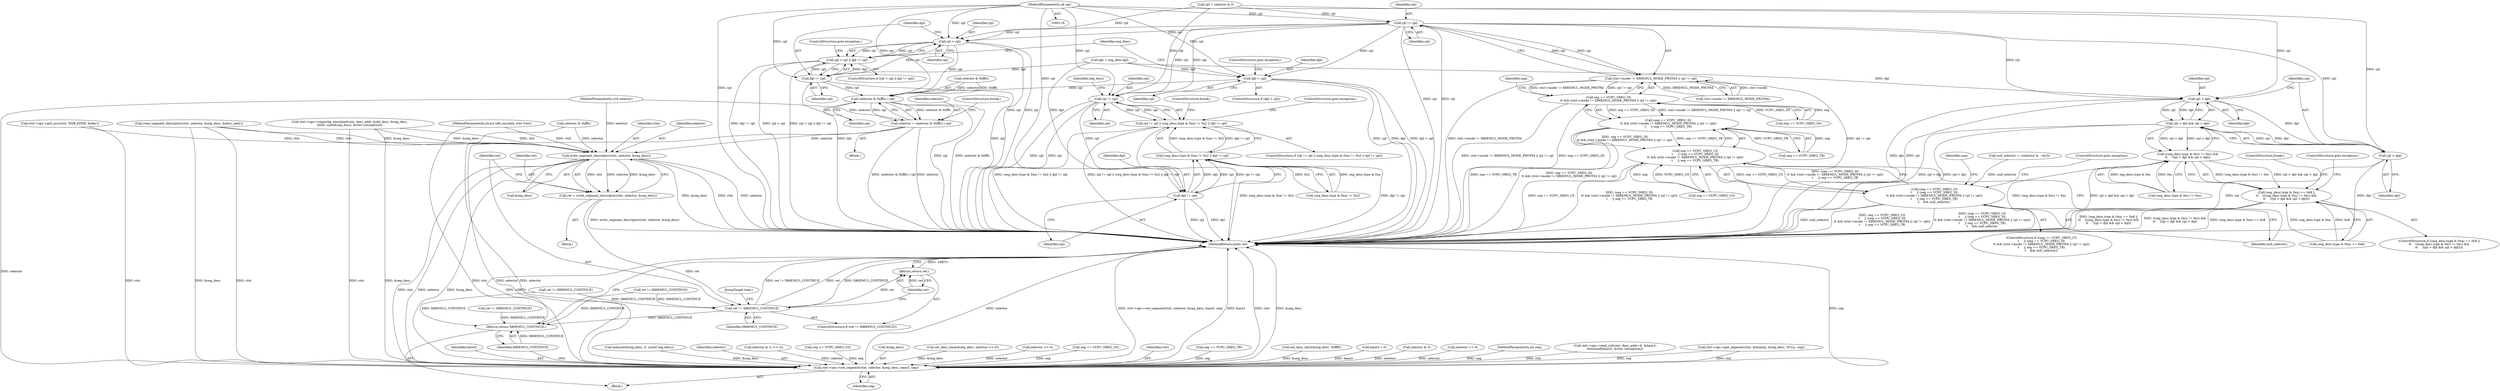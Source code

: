 digraph "1_linux_d1442d85cc30ea75f7d399474ca738e0bc96f715@del" {
"1000120" [label="(MethodParameterIn,u8 cpl)"];
"1000242" [label="(Call,rpl != cpl)"];
"1000236" [label="(Call,ctxt->mode != X86EMUL_MODE_PROT64 || rpl != cpl)"];
"1000232" [label="(Call,seg == VCPU_SREG_SS\n\t\t && (ctxt->mode != X86EMUL_MODE_PROT64 || rpl != cpl))"];
"1000231" [label="(Call,(seg == VCPU_SREG_SS\n\t\t && (ctxt->mode != X86EMUL_MODE_PROT64 || rpl != cpl))\n\t     || seg == VCPU_SREG_TR)"];
"1000227" [label="(Call,seg == VCPU_SREG_CS\n\t     || (seg == VCPU_SREG_SS\n\t\t && (ctxt->mode != X86EMUL_MODE_PROT64 || rpl != cpl))\n\t     || seg == VCPU_SREG_TR)"];
"1000226" [label="(Call,(seg == VCPU_SREG_CS\n\t     || (seg == VCPU_SREG_SS\n\t\t && (ctxt->mode != X86EMUL_MODE_PROT64 || rpl != cpl))\n\t     || seg == VCPU_SREG_TR)\n\t    && null_selector)"];
"1000326" [label="(Call,rpl != cpl)"];
"1000325" [label="(Call,rpl != cpl || (seg_desc.type & 0xa) != 0x2 || dpl != cpl)"];
"1000337" [label="(Call,dpl != cpl)"];
"1000329" [label="(Call,(seg_desc.type & 0xa) != 0x2 || dpl != cpl)"];
"1000359" [label="(Call,dpl > cpl)"];
"1000399" [label="(Call,(selector & 0xfffc) | cpl)"];
"1000397" [label="(Call,selector = (selector & 0xfffc) | cpl)"];
"1000505" [label="(Call,write_segment_descriptor(ctxt, selector, &seg_desc))"];
"1000503" [label="(Call,ret = write_segment_descriptor(ctxt, selector, &seg_desc))"];
"1000511" [label="(Call,ret != X86EMUL_CONTINUE)"];
"1000514" [label="(Return,return ret;)"];
"1000553" [label="(Return,return X86EMUL_CONTINUE;)"];
"1000546" [label="(Call,ctxt->ops->set_segment(ctxt, selector, &seg_desc, base3, seg))"];
"1000367" [label="(Call,rpl > cpl)"];
"1000366" [label="(Call,rpl > cpl || dpl != cpl)"];
"1000370" [label="(Call,dpl != cpl)"];
"1000485" [label="(Call,rpl > dpl)"];
"1000484" [label="(Call,rpl > dpl && cpl > dpl)"];
"1000476" [label="(Call,((seg_desc.type & 0xc) != 0xc) &&\n\t\t     (rpl > dpl && cpl > dpl))"];
"1000468" [label="(Call,(seg_desc.type & 0xa) == 0x8 ||\n\t\t    (((seg_desc.type & 0xc) != 0xc) &&\n\t\t     (rpl > dpl && cpl > dpl)))"];
"1000488" [label="(Call,cpl > dpl)"];
"1000377" [label="(Identifier,seg_desc)"];
"1000372" [label="(Identifier,cpl)"];
"1000122" [label="(Block,)"];
"1000365" [label="(ControlStructure,if (rpl > cpl || dpl != cpl))"];
"1000485" [label="(Call,rpl > dpl)"];
"1000511" [label="(Call,ret != X86EMUL_CONTINUE)"];
"1000232" [label="(Call,seg == VCPU_SREG_SS\n\t\t && (ctxt->mode != X86EMUL_MODE_PROT64 || rpl != cpl))"];
"1000341" [label="(ControlStructure,break;)"];
"1000359" [label="(Call,dpl > cpl)"];
"1000551" [label="(Identifier,base3)"];
"1000514" [label="(Return,return ret;)"];
"1000281" [label="(Call,selector & 0xfffc)"];
"1000120" [label="(MethodParameterIn,u8 cpl)"];
"1000540" [label="(Call,ret != X86EMUL_CONTINUE)"];
"1000397" [label="(Call,selector = (selector & 0xfffc) | cpl)"];
"1000118" [label="(MethodParameterIn,u16 selector)"];
"1000245" [label="(Call,seg == VCPU_SREG_TR)"];
"1000266" [label="(Call,read_segment_descriptor(ctxt, selector, &seg_desc, &desc_addr))"];
"1000225" [label="(ControlStructure,if ((seg == VCPU_SREG_CS\n\t     || (seg == VCPU_SREG_SS\n\t\t && (ctxt->mode != X86EMUL_MODE_PROT64 || rpl != cpl))\n\t     || seg == VCPU_SREG_TR)\n\t    && null_selector))"];
"1000149" [label="(Call,memset(&seg_desc, 0, sizeof seg_desc))"];
"1000546" [label="(Call,ctxt->ops->set_segment(ctxt, selector, &seg_desc, base3, seg))"];
"1000469" [label="(Call,(seg_desc.type & 0xa) == 0x8)"];
"1000368" [label="(Identifier,rpl)"];
"1000467" [label="(ControlStructure,if ((seg_desc.type & 0xa) == 0x8 ||\n\t\t    (((seg_desc.type & 0xc) != 0xc) &&\n\t\t     (rpl > dpl && cpl > dpl))))"];
"1000340" [label="(ControlStructure,goto exception;)"];
"1000505" [label="(Call,write_segment_descriptor(ctxt, selector, &seg_desc))"];
"1000548" [label="(Identifier,selector)"];
"1000255" [label="(Call,selector & (1 << 2))"];
"1000220" [label="(Call,rpl = selector & 3)"];
"1000292" [label="(Call,seg <= VCPU_SREG_GS)"];
"1000387" [label="(Call,ctxt->ops->get_msr(ctxt, MSR_EFER, &efer))"];
"1000315" [label="(Call,dpl = seg_desc.dpl)"];
"1000337" [label="(Call,dpl != cpl)"];
"1000553" [label="(Return,return X86EMUL_CONTINUE;)"];
"1000549" [label="(Call,&seg_desc)"];
"1000403" [label="(Identifier,cpl)"];
"1000476" [label="(Call,((seg_desc.type & 0xc) != 0xc) &&\n\t\t     (rpl > dpl && cpl > dpl))"];
"1000243" [label="(Identifier,rpl)"];
"1000490" [label="(Identifier,dpl)"];
"1000492" [label="(ControlStructure,break;)"];
"1000366" [label="(Call,rpl > cpl || dpl != cpl)"];
"1000447" [label="(Call,ret != X86EMUL_CONTINUE)"];
"1000339" [label="(Identifier,cpl)"];
"1000237" [label="(Call,ctxt->mode != X86EMUL_MODE_PROT64)"];
"1000170" [label="(Call,set_desc_base(&seg_desc, selector << 4))"];
"1000249" [label="(ControlStructure,goto exception;)"];
"1000329" [label="(Call,(seg_desc.type & 0xa) != 0x2 || dpl != cpl)"];
"1000173" [label="(Call,selector << 4)"];
"1000226" [label="(Call,(seg == VCPU_SREG_CS\n\t     || (seg == VCPU_SREG_SS\n\t\t && (ctxt->mode != X86EMUL_MODE_PROT64 || rpl != cpl))\n\t     || seg == VCPU_SREG_TR)\n\t    && null_selector)"];
"1000398" [label="(Identifier,selector)"];
"1000360" [label="(Identifier,dpl)"];
"1000180" [label="(Call,seg <= VCPU_SREG_GS)"];
"1000228" [label="(Call,seg == VCPU_SREG_CS)"];
"1000506" [label="(Identifier,ctxt)"];
"1000545" [label="(JumpTarget,load:)"];
"1000361" [label="(Identifier,cpl)"];
"1000253" [label="(Identifier,seg)"];
"1000248" [label="(Identifier,null_selector)"];
"1000322" [label="(Block,)"];
"1000231" [label="(Call,(seg == VCPU_SREG_SS\n\t\t && (ctxt->mode != X86EMUL_MODE_PROT64 || rpl != cpl))\n\t     || seg == VCPU_SREG_TR)"];
"1000136" [label="(Call,null_selector = !(selector & ~0x3))"];
"1000554" [label="(Identifier,X86EMUL_CONTINUE)"];
"1000504" [label="(Identifier,ret)"];
"1000370" [label="(Call,dpl != cpl)"];
"1000362" [label="(ControlStructure,goto exception;)"];
"1000371" [label="(Identifier,dpl)"];
"1000513" [label="(Identifier,X86EMUL_CONTINUE)"];
"1000477" [label="(Call,(seg_desc.type & 0xc) != 0xc)"];
"1000324" [label="(ControlStructure,if (rpl != cpl || (seg_desc.type & 0xa) != 0x2 || dpl != cpl))"];
"1000547" [label="(Identifier,ctxt)"];
"1000327" [label="(Identifier,rpl)"];
"1000117" [label="(MethodParameterIn,struct x86_emulate_ctxt *ctxt)"];
"1000252" [label="(Call,seg == VCPU_SREG_TR)"];
"1000562" [label="(MethodReturn,static int)"];
"1000497" [label="(Block,)"];
"1000433" [label="(Call,ctxt->ops->cmpxchg_emulated(ctxt, desc_addr, &old_desc, &seg_desc,\n\t\t\t\t\t\t  sizeof(seg_desc), &ctxt->exception))"];
"1000195" [label="(Call,set_desc_limit(&seg_desc, 0xffff))"];
"1000325" [label="(Call,rpl != cpl || (seg_desc.type & 0xa) != 0x2 || dpl != cpl)"];
"1000358" [label="(ControlStructure,if (dpl > cpl))"];
"1000491" [label="(ControlStructure,goto exception;)"];
"1000510" [label="(ControlStructure,if (ret != X86EMUL_CONTINUE))"];
"1000503" [label="(Call,ret = write_segment_descriptor(ctxt, selector, &seg_desc))"];
"1000227" [label="(Call,seg == VCPU_SREG_CS\n\t     || (seg == VCPU_SREG_SS\n\t\t && (ctxt->mode != X86EMUL_MODE_PROT64 || rpl != cpl))\n\t     || seg == VCPU_SREG_TR)"];
"1000236" [label="(Call,ctxt->mode != X86EMUL_MODE_PROT64 || rpl != cpl)"];
"1000373" [label="(ControlStructure,goto exception;)"];
"1000489" [label="(Identifier,cpl)"];
"1000399" [label="(Call,(selector & 0xfffc) | cpl)"];
"1000233" [label="(Call,seg == VCPU_SREG_SS)"];
"1000400" [label="(Call,selector & 0xfffc)"];
"1000515" [label="(Identifier,ret)"];
"1000369" [label="(Identifier,cpl)"];
"1000244" [label="(Identifier,cpl)"];
"1000330" [label="(Call,(seg_desc.type & 0xa) != 0x2)"];
"1000512" [label="(Identifier,ret)"];
"1000552" [label="(Identifier,seg)"];
"1000146" [label="(Call,base3 = 0)"];
"1000222" [label="(Call,selector & 3)"];
"1000192" [label="(Call,selector << 4)"];
"1000119" [label="(MethodParameterIn,int seg)"];
"1000507" [label="(Identifier,selector)"];
"1000338" [label="(Identifier,dpl)"];
"1000367" [label="(Call,rpl > cpl)"];
"1000526" [label="(Call,ctxt->ops->read_std(ctxt, desc_addr+8, &base3,\n\t\t\t\tsizeof(base3), &ctxt->exception))"];
"1000246" [label="(Identifier,seg)"];
"1000333" [label="(Identifier,seg_desc)"];
"1000274" [label="(Call,ret != X86EMUL_CONTINUE)"];
"1000488" [label="(Call,cpl > dpl)"];
"1000328" [label="(Identifier,cpl)"];
"1000508" [label="(Call,&seg_desc)"];
"1000326" [label="(Call,rpl != cpl)"];
"1000484" [label="(Call,rpl > dpl && cpl > dpl)"];
"1000487" [label="(Identifier,dpl)"];
"1000242" [label="(Call,rpl != cpl)"];
"1000404" [label="(ControlStructure,break;)"];
"1000162" [label="(Call,ctxt->ops->get_segment(ctxt, &dummy, &seg_desc, NULL, seg))"];
"1000468" [label="(Call,(seg_desc.type & 0xa) == 0x8 ||\n\t\t    (((seg_desc.type & 0xc) != 0xc) &&\n\t\t     (rpl > dpl && cpl > dpl)))"];
"1000486" [label="(Identifier,rpl)"];
"1000120" -> "1000116"  [label="AST: "];
"1000120" -> "1000562"  [label="DDG: cpl"];
"1000120" -> "1000242"  [label="DDG: cpl"];
"1000120" -> "1000326"  [label="DDG: cpl"];
"1000120" -> "1000337"  [label="DDG: cpl"];
"1000120" -> "1000359"  [label="DDG: cpl"];
"1000120" -> "1000367"  [label="DDG: cpl"];
"1000120" -> "1000370"  [label="DDG: cpl"];
"1000120" -> "1000399"  [label="DDG: cpl"];
"1000120" -> "1000488"  [label="DDG: cpl"];
"1000242" -> "1000236"  [label="AST: "];
"1000242" -> "1000244"  [label="CFG: "];
"1000243" -> "1000242"  [label="AST: "];
"1000244" -> "1000242"  [label="AST: "];
"1000236" -> "1000242"  [label="CFG: "];
"1000242" -> "1000562"  [label="DDG: cpl"];
"1000242" -> "1000562"  [label="DDG: rpl"];
"1000242" -> "1000236"  [label="DDG: rpl"];
"1000242" -> "1000236"  [label="DDG: cpl"];
"1000220" -> "1000242"  [label="DDG: rpl"];
"1000242" -> "1000326"  [label="DDG: rpl"];
"1000242" -> "1000326"  [label="DDG: cpl"];
"1000242" -> "1000359"  [label="DDG: cpl"];
"1000242" -> "1000367"  [label="DDG: rpl"];
"1000242" -> "1000367"  [label="DDG: cpl"];
"1000242" -> "1000485"  [label="DDG: rpl"];
"1000242" -> "1000488"  [label="DDG: cpl"];
"1000236" -> "1000232"  [label="AST: "];
"1000236" -> "1000237"  [label="CFG: "];
"1000237" -> "1000236"  [label="AST: "];
"1000232" -> "1000236"  [label="CFG: "];
"1000236" -> "1000562"  [label="DDG: ctxt->mode != X86EMUL_MODE_PROT64"];
"1000236" -> "1000562"  [label="DDG: rpl != cpl"];
"1000236" -> "1000232"  [label="DDG: ctxt->mode != X86EMUL_MODE_PROT64"];
"1000236" -> "1000232"  [label="DDG: rpl != cpl"];
"1000237" -> "1000236"  [label="DDG: ctxt->mode"];
"1000237" -> "1000236"  [label="DDG: X86EMUL_MODE_PROT64"];
"1000232" -> "1000231"  [label="AST: "];
"1000232" -> "1000233"  [label="CFG: "];
"1000233" -> "1000232"  [label="AST: "];
"1000246" -> "1000232"  [label="CFG: "];
"1000231" -> "1000232"  [label="CFG: "];
"1000232" -> "1000562"  [label="DDG: ctxt->mode != X86EMUL_MODE_PROT64 || rpl != cpl"];
"1000232" -> "1000562"  [label="DDG: seg == VCPU_SREG_SS"];
"1000232" -> "1000231"  [label="DDG: seg == VCPU_SREG_SS"];
"1000232" -> "1000231"  [label="DDG: ctxt->mode != X86EMUL_MODE_PROT64 || rpl != cpl"];
"1000233" -> "1000232"  [label="DDG: seg"];
"1000233" -> "1000232"  [label="DDG: VCPU_SREG_SS"];
"1000231" -> "1000227"  [label="AST: "];
"1000231" -> "1000245"  [label="CFG: "];
"1000245" -> "1000231"  [label="AST: "];
"1000227" -> "1000231"  [label="CFG: "];
"1000231" -> "1000562"  [label="DDG: seg == VCPU_SREG_SS\n\t\t && (ctxt->mode != X86EMUL_MODE_PROT64 || rpl != cpl)"];
"1000231" -> "1000562"  [label="DDG: seg == VCPU_SREG_TR"];
"1000231" -> "1000227"  [label="DDG: seg == VCPU_SREG_SS\n\t\t && (ctxt->mode != X86EMUL_MODE_PROT64 || rpl != cpl)"];
"1000231" -> "1000227"  [label="DDG: seg == VCPU_SREG_TR"];
"1000245" -> "1000231"  [label="DDG: seg"];
"1000245" -> "1000231"  [label="DDG: VCPU_SREG_TR"];
"1000227" -> "1000226"  [label="AST: "];
"1000227" -> "1000228"  [label="CFG: "];
"1000228" -> "1000227"  [label="AST: "];
"1000248" -> "1000227"  [label="CFG: "];
"1000226" -> "1000227"  [label="CFG: "];
"1000227" -> "1000562"  [label="DDG: seg == VCPU_SREG_CS"];
"1000227" -> "1000562"  [label="DDG: (seg == VCPU_SREG_SS\n\t\t && (ctxt->mode != X86EMUL_MODE_PROT64 || rpl != cpl))\n\t     || seg == VCPU_SREG_TR"];
"1000227" -> "1000226"  [label="DDG: seg == VCPU_SREG_CS"];
"1000227" -> "1000226"  [label="DDG: (seg == VCPU_SREG_SS\n\t\t && (ctxt->mode != X86EMUL_MODE_PROT64 || rpl != cpl))\n\t     || seg == VCPU_SREG_TR"];
"1000228" -> "1000227"  [label="DDG: seg"];
"1000228" -> "1000227"  [label="DDG: VCPU_SREG_CS"];
"1000226" -> "1000225"  [label="AST: "];
"1000226" -> "1000248"  [label="CFG: "];
"1000248" -> "1000226"  [label="AST: "];
"1000249" -> "1000226"  [label="CFG: "];
"1000253" -> "1000226"  [label="CFG: "];
"1000226" -> "1000562"  [label="DDG: null_selector"];
"1000226" -> "1000562"  [label="DDG: seg == VCPU_SREG_CS\n\t     || (seg == VCPU_SREG_SS\n\t\t && (ctxt->mode != X86EMUL_MODE_PROT64 || rpl != cpl))\n\t     || seg == VCPU_SREG_TR"];
"1000226" -> "1000562"  [label="DDG: (seg == VCPU_SREG_CS\n\t     || (seg == VCPU_SREG_SS\n\t\t && (ctxt->mode != X86EMUL_MODE_PROT64 || rpl != cpl))\n\t     || seg == VCPU_SREG_TR)\n\t    && null_selector"];
"1000136" -> "1000226"  [label="DDG: null_selector"];
"1000326" -> "1000325"  [label="AST: "];
"1000326" -> "1000328"  [label="CFG: "];
"1000327" -> "1000326"  [label="AST: "];
"1000328" -> "1000326"  [label="AST: "];
"1000333" -> "1000326"  [label="CFG: "];
"1000325" -> "1000326"  [label="CFG: "];
"1000326" -> "1000562"  [label="DDG: cpl"];
"1000326" -> "1000562"  [label="DDG: rpl"];
"1000326" -> "1000325"  [label="DDG: rpl"];
"1000326" -> "1000325"  [label="DDG: cpl"];
"1000220" -> "1000326"  [label="DDG: rpl"];
"1000326" -> "1000337"  [label="DDG: cpl"];
"1000325" -> "1000324"  [label="AST: "];
"1000325" -> "1000329"  [label="CFG: "];
"1000329" -> "1000325"  [label="AST: "];
"1000340" -> "1000325"  [label="CFG: "];
"1000341" -> "1000325"  [label="CFG: "];
"1000325" -> "1000562"  [label="DDG: rpl != cpl"];
"1000325" -> "1000562"  [label="DDG: (seg_desc.type & 0xa) != 0x2 || dpl != cpl"];
"1000325" -> "1000562"  [label="DDG: rpl != cpl || (seg_desc.type & 0xa) != 0x2 || dpl != cpl"];
"1000329" -> "1000325"  [label="DDG: (seg_desc.type & 0xa) != 0x2"];
"1000329" -> "1000325"  [label="DDG: dpl != cpl"];
"1000337" -> "1000329"  [label="AST: "];
"1000337" -> "1000339"  [label="CFG: "];
"1000338" -> "1000337"  [label="AST: "];
"1000339" -> "1000337"  [label="AST: "];
"1000329" -> "1000337"  [label="CFG: "];
"1000337" -> "1000562"  [label="DDG: cpl"];
"1000337" -> "1000562"  [label="DDG: dpl"];
"1000337" -> "1000329"  [label="DDG: dpl"];
"1000337" -> "1000329"  [label="DDG: cpl"];
"1000315" -> "1000337"  [label="DDG: dpl"];
"1000329" -> "1000330"  [label="CFG: "];
"1000330" -> "1000329"  [label="AST: "];
"1000329" -> "1000562"  [label="DDG: (seg_desc.type & 0xa) != 0x2"];
"1000329" -> "1000562"  [label="DDG: dpl != cpl"];
"1000330" -> "1000329"  [label="DDG: seg_desc.type & 0xa"];
"1000330" -> "1000329"  [label="DDG: 0x2"];
"1000359" -> "1000358"  [label="AST: "];
"1000359" -> "1000361"  [label="CFG: "];
"1000360" -> "1000359"  [label="AST: "];
"1000361" -> "1000359"  [label="AST: "];
"1000362" -> "1000359"  [label="CFG: "];
"1000377" -> "1000359"  [label="CFG: "];
"1000359" -> "1000562"  [label="DDG: cpl"];
"1000359" -> "1000562"  [label="DDG: dpl"];
"1000359" -> "1000562"  [label="DDG: dpl > cpl"];
"1000315" -> "1000359"  [label="DDG: dpl"];
"1000359" -> "1000399"  [label="DDG: cpl"];
"1000399" -> "1000397"  [label="AST: "];
"1000399" -> "1000403"  [label="CFG: "];
"1000400" -> "1000399"  [label="AST: "];
"1000403" -> "1000399"  [label="AST: "];
"1000397" -> "1000399"  [label="CFG: "];
"1000399" -> "1000562"  [label="DDG: cpl"];
"1000399" -> "1000562"  [label="DDG: selector & 0xfffc"];
"1000399" -> "1000397"  [label="DDG: selector & 0xfffc"];
"1000399" -> "1000397"  [label="DDG: cpl"];
"1000400" -> "1000399"  [label="DDG: selector"];
"1000400" -> "1000399"  [label="DDG: 0xfffc"];
"1000367" -> "1000399"  [label="DDG: cpl"];
"1000370" -> "1000399"  [label="DDG: cpl"];
"1000397" -> "1000322"  [label="AST: "];
"1000398" -> "1000397"  [label="AST: "];
"1000404" -> "1000397"  [label="CFG: "];
"1000397" -> "1000562"  [label="DDG: selector"];
"1000397" -> "1000562"  [label="DDG: (selector & 0xfffc) | cpl"];
"1000118" -> "1000397"  [label="DDG: selector"];
"1000397" -> "1000505"  [label="DDG: selector"];
"1000397" -> "1000546"  [label="DDG: selector"];
"1000505" -> "1000503"  [label="AST: "];
"1000505" -> "1000508"  [label="CFG: "];
"1000506" -> "1000505"  [label="AST: "];
"1000507" -> "1000505"  [label="AST: "];
"1000508" -> "1000505"  [label="AST: "];
"1000503" -> "1000505"  [label="CFG: "];
"1000505" -> "1000562"  [label="DDG: ctxt"];
"1000505" -> "1000562"  [label="DDG: selector"];
"1000505" -> "1000562"  [label="DDG: &seg_desc"];
"1000505" -> "1000503"  [label="DDG: ctxt"];
"1000505" -> "1000503"  [label="DDG: selector"];
"1000505" -> "1000503"  [label="DDG: &seg_desc"];
"1000433" -> "1000505"  [label="DDG: ctxt"];
"1000433" -> "1000505"  [label="DDG: &seg_desc"];
"1000266" -> "1000505"  [label="DDG: ctxt"];
"1000266" -> "1000505"  [label="DDG: &seg_desc"];
"1000387" -> "1000505"  [label="DDG: ctxt"];
"1000117" -> "1000505"  [label="DDG: ctxt"];
"1000281" -> "1000505"  [label="DDG: selector"];
"1000118" -> "1000505"  [label="DDG: selector"];
"1000505" -> "1000546"  [label="DDG: ctxt"];
"1000505" -> "1000546"  [label="DDG: selector"];
"1000505" -> "1000546"  [label="DDG: &seg_desc"];
"1000503" -> "1000497"  [label="AST: "];
"1000504" -> "1000503"  [label="AST: "];
"1000512" -> "1000503"  [label="CFG: "];
"1000503" -> "1000562"  [label="DDG: write_segment_descriptor(ctxt, selector, &seg_desc)"];
"1000503" -> "1000511"  [label="DDG: ret"];
"1000511" -> "1000510"  [label="AST: "];
"1000511" -> "1000513"  [label="CFG: "];
"1000512" -> "1000511"  [label="AST: "];
"1000513" -> "1000511"  [label="AST: "];
"1000515" -> "1000511"  [label="CFG: "];
"1000545" -> "1000511"  [label="CFG: "];
"1000511" -> "1000562"  [label="DDG: X86EMUL_CONTINUE"];
"1000511" -> "1000562"  [label="DDG: ret != X86EMUL_CONTINUE"];
"1000511" -> "1000562"  [label="DDG: ret"];
"1000447" -> "1000511"  [label="DDG: X86EMUL_CONTINUE"];
"1000274" -> "1000511"  [label="DDG: X86EMUL_CONTINUE"];
"1000511" -> "1000514"  [label="DDG: ret"];
"1000511" -> "1000553"  [label="DDG: X86EMUL_CONTINUE"];
"1000514" -> "1000510"  [label="AST: "];
"1000514" -> "1000515"  [label="CFG: "];
"1000515" -> "1000514"  [label="AST: "];
"1000562" -> "1000514"  [label="CFG: "];
"1000514" -> "1000562"  [label="DDG: <RET>"];
"1000515" -> "1000514"  [label="DDG: ret"];
"1000553" -> "1000122"  [label="AST: "];
"1000553" -> "1000554"  [label="CFG: "];
"1000554" -> "1000553"  [label="AST: "];
"1000562" -> "1000553"  [label="CFG: "];
"1000553" -> "1000562"  [label="DDG: <RET>"];
"1000554" -> "1000553"  [label="DDG: X86EMUL_CONTINUE"];
"1000447" -> "1000553"  [label="DDG: X86EMUL_CONTINUE"];
"1000540" -> "1000553"  [label="DDG: X86EMUL_CONTINUE"];
"1000274" -> "1000553"  [label="DDG: X86EMUL_CONTINUE"];
"1000546" -> "1000122"  [label="AST: "];
"1000546" -> "1000552"  [label="CFG: "];
"1000547" -> "1000546"  [label="AST: "];
"1000548" -> "1000546"  [label="AST: "];
"1000549" -> "1000546"  [label="AST: "];
"1000551" -> "1000546"  [label="AST: "];
"1000552" -> "1000546"  [label="AST: "];
"1000554" -> "1000546"  [label="CFG: "];
"1000546" -> "1000562"  [label="DDG: selector"];
"1000546" -> "1000562"  [label="DDG: ctxt->ops->set_segment(ctxt, selector, &seg_desc, base3, seg)"];
"1000546" -> "1000562"  [label="DDG: base3"];
"1000546" -> "1000562"  [label="DDG: ctxt"];
"1000546" -> "1000562"  [label="DDG: &seg_desc"];
"1000546" -> "1000562"  [label="DDG: seg"];
"1000433" -> "1000546"  [label="DDG: ctxt"];
"1000433" -> "1000546"  [label="DDG: &seg_desc"];
"1000266" -> "1000546"  [label="DDG: ctxt"];
"1000266" -> "1000546"  [label="DDG: &seg_desc"];
"1000387" -> "1000546"  [label="DDG: ctxt"];
"1000526" -> "1000546"  [label="DDG: ctxt"];
"1000162" -> "1000546"  [label="DDG: ctxt"];
"1000162" -> "1000546"  [label="DDG: seg"];
"1000117" -> "1000546"  [label="DDG: ctxt"];
"1000192" -> "1000546"  [label="DDG: selector"];
"1000255" -> "1000546"  [label="DDG: selector"];
"1000173" -> "1000546"  [label="DDG: selector"];
"1000222" -> "1000546"  [label="DDG: selector"];
"1000281" -> "1000546"  [label="DDG: selector"];
"1000118" -> "1000546"  [label="DDG: selector"];
"1000170" -> "1000546"  [label="DDG: &seg_desc"];
"1000149" -> "1000546"  [label="DDG: &seg_desc"];
"1000195" -> "1000546"  [label="DDG: &seg_desc"];
"1000146" -> "1000546"  [label="DDG: base3"];
"1000292" -> "1000546"  [label="DDG: seg"];
"1000180" -> "1000546"  [label="DDG: seg"];
"1000252" -> "1000546"  [label="DDG: seg"];
"1000119" -> "1000546"  [label="DDG: seg"];
"1000367" -> "1000366"  [label="AST: "];
"1000367" -> "1000369"  [label="CFG: "];
"1000368" -> "1000367"  [label="AST: "];
"1000369" -> "1000367"  [label="AST: "];
"1000371" -> "1000367"  [label="CFG: "];
"1000366" -> "1000367"  [label="CFG: "];
"1000367" -> "1000562"  [label="DDG: cpl"];
"1000367" -> "1000562"  [label="DDG: rpl"];
"1000367" -> "1000366"  [label="DDG: rpl"];
"1000367" -> "1000366"  [label="DDG: cpl"];
"1000220" -> "1000367"  [label="DDG: rpl"];
"1000367" -> "1000370"  [label="DDG: cpl"];
"1000366" -> "1000365"  [label="AST: "];
"1000366" -> "1000370"  [label="CFG: "];
"1000370" -> "1000366"  [label="AST: "];
"1000373" -> "1000366"  [label="CFG: "];
"1000377" -> "1000366"  [label="CFG: "];
"1000366" -> "1000562"  [label="DDG: dpl != cpl"];
"1000366" -> "1000562"  [label="DDG: rpl > cpl"];
"1000366" -> "1000562"  [label="DDG: rpl > cpl || dpl != cpl"];
"1000370" -> "1000366"  [label="DDG: dpl"];
"1000370" -> "1000366"  [label="DDG: cpl"];
"1000370" -> "1000372"  [label="CFG: "];
"1000371" -> "1000370"  [label="AST: "];
"1000372" -> "1000370"  [label="AST: "];
"1000370" -> "1000562"  [label="DDG: cpl"];
"1000370" -> "1000562"  [label="DDG: dpl"];
"1000315" -> "1000370"  [label="DDG: dpl"];
"1000485" -> "1000484"  [label="AST: "];
"1000485" -> "1000487"  [label="CFG: "];
"1000486" -> "1000485"  [label="AST: "];
"1000487" -> "1000485"  [label="AST: "];
"1000489" -> "1000485"  [label="CFG: "];
"1000484" -> "1000485"  [label="CFG: "];
"1000485" -> "1000562"  [label="DDG: rpl"];
"1000485" -> "1000562"  [label="DDG: dpl"];
"1000485" -> "1000484"  [label="DDG: rpl"];
"1000485" -> "1000484"  [label="DDG: dpl"];
"1000220" -> "1000485"  [label="DDG: rpl"];
"1000315" -> "1000485"  [label="DDG: dpl"];
"1000485" -> "1000488"  [label="DDG: dpl"];
"1000484" -> "1000476"  [label="AST: "];
"1000484" -> "1000488"  [label="CFG: "];
"1000488" -> "1000484"  [label="AST: "];
"1000476" -> "1000484"  [label="CFG: "];
"1000484" -> "1000562"  [label="DDG: cpl > dpl"];
"1000484" -> "1000562"  [label="DDG: rpl > dpl"];
"1000484" -> "1000476"  [label="DDG: rpl > dpl"];
"1000484" -> "1000476"  [label="DDG: cpl > dpl"];
"1000488" -> "1000484"  [label="DDG: cpl"];
"1000488" -> "1000484"  [label="DDG: dpl"];
"1000476" -> "1000468"  [label="AST: "];
"1000476" -> "1000477"  [label="CFG: "];
"1000477" -> "1000476"  [label="AST: "];
"1000468" -> "1000476"  [label="CFG: "];
"1000476" -> "1000562"  [label="DDG: (seg_desc.type & 0xc) != 0xc"];
"1000476" -> "1000562"  [label="DDG: rpl > dpl && cpl > dpl"];
"1000476" -> "1000468"  [label="DDG: (seg_desc.type & 0xc) != 0xc"];
"1000476" -> "1000468"  [label="DDG: rpl > dpl && cpl > dpl"];
"1000477" -> "1000476"  [label="DDG: seg_desc.type & 0xc"];
"1000477" -> "1000476"  [label="DDG: 0xc"];
"1000468" -> "1000467"  [label="AST: "];
"1000468" -> "1000469"  [label="CFG: "];
"1000469" -> "1000468"  [label="AST: "];
"1000491" -> "1000468"  [label="CFG: "];
"1000492" -> "1000468"  [label="CFG: "];
"1000468" -> "1000562"  [label="DDG: (seg_desc.type & 0xa) == 0x8 ||\n\t\t    (((seg_desc.type & 0xc) != 0xc) &&\n\t\t     (rpl > dpl && cpl > dpl))"];
"1000468" -> "1000562"  [label="DDG: ((seg_desc.type & 0xc) != 0xc) &&\n\t\t     (rpl > dpl && cpl > dpl)"];
"1000468" -> "1000562"  [label="DDG: (seg_desc.type & 0xa) == 0x8"];
"1000469" -> "1000468"  [label="DDG: seg_desc.type & 0xa"];
"1000469" -> "1000468"  [label="DDG: 0x8"];
"1000488" -> "1000490"  [label="CFG: "];
"1000489" -> "1000488"  [label="AST: "];
"1000490" -> "1000488"  [label="AST: "];
"1000488" -> "1000562"  [label="DDG: cpl"];
"1000488" -> "1000562"  [label="DDG: dpl"];
}
